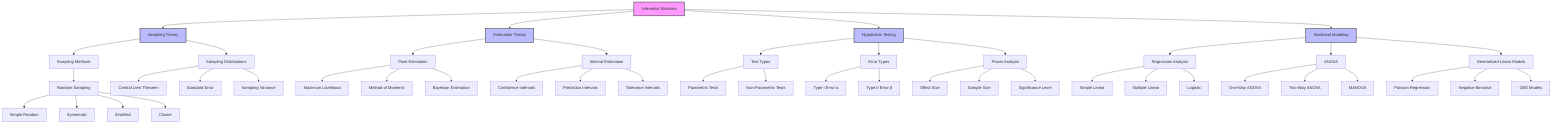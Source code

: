 graph TD
    IS[Inferential Statistics] --> Sampling[Sampling Theory]
    IS --> Estimation[Estimation Theory]
    IS --> Testing[Hypothesis Testing]
    IS --> Modeling[Statistical Modeling]
    
    %% Sampling Theory Branch
    Sampling --> SampMethods[Sampling Methods]
    Sampling --> SampDist[Sampling Distributions]
    
    SampMethods --> Random[Random Sampling]
    Random --> SRS[Simple Random]
    Random --> Systematic[Systematic]
    Random --> Stratified[Stratified]
    Random --> Cluster[Cluster]
    
    SampDist --> CLT[Central Limit Theorem]
    SampDist --> SE[Standard Error]
    SampDist --> SampVar[Sampling Variance]
    
    %% Estimation Theory Branch
    Estimation --> Point[Point Estimation]
    Estimation --> Interval[Interval Estimation]
    
    Point --> MLE[Maximum Likelihood]
    Point --> MME[Method of Moments]
    Point --> Bayesian[Bayesian Estimation]
    
    Interval --> CI[Confidence Intervals]
    Interval --> PI[Prediction Intervals]
    Interval --> TI[Tolerance Intervals]
    
    %% Hypothesis Testing Branch
    Testing --> Types[Test Types]
    Testing --> Errors[Error Types]
    Testing --> Power[Power Analysis]
    
    Types --> Parametric[Parametric Tests]
    Types --> NonParam[Non-Parametric Tests]
    
    Errors --> Type1[Type I Error α]
    Errors --> Type2[Type II Error β]
    
    Power --> EffectSize[Effect Size]
    Power --> SampleSize[Sample Size]
    Power --> Alpha[Significance Level]
    
    %% Statistical Modeling Branch
    Modeling --> Regression[Regression Analysis]
    Modeling --> Anova[ANOVA]
    Modeling --> GLM[Generalized Linear Models]
    
    Regression --> Simple[Simple Linear]
    Regression --> Multiple[Multiple Linear]
    Regression --> Logistic[Logistic]
    
    Anova --> OneWay[One-Way ANOVA]
    Anova --> TwoWay[Two-Way ANOVA]
    Anova --> MANOVA[MANOVA]
    
    GLM --> PoissonReg[Poisson Regression]
    GLM --> NegBin[Negative Binomial]
    GLM --> GEE[GEE Models]
    
    %% Styling
    classDef mainBranch fill:#f9f,stroke:#333,stroke-width:2px
    classDef subBranch fill:#bbf,stroke:#333,stroke-width:2px
    class IS mainBranch
    class Sampling,Estimation,Testing,Modeling subBranch